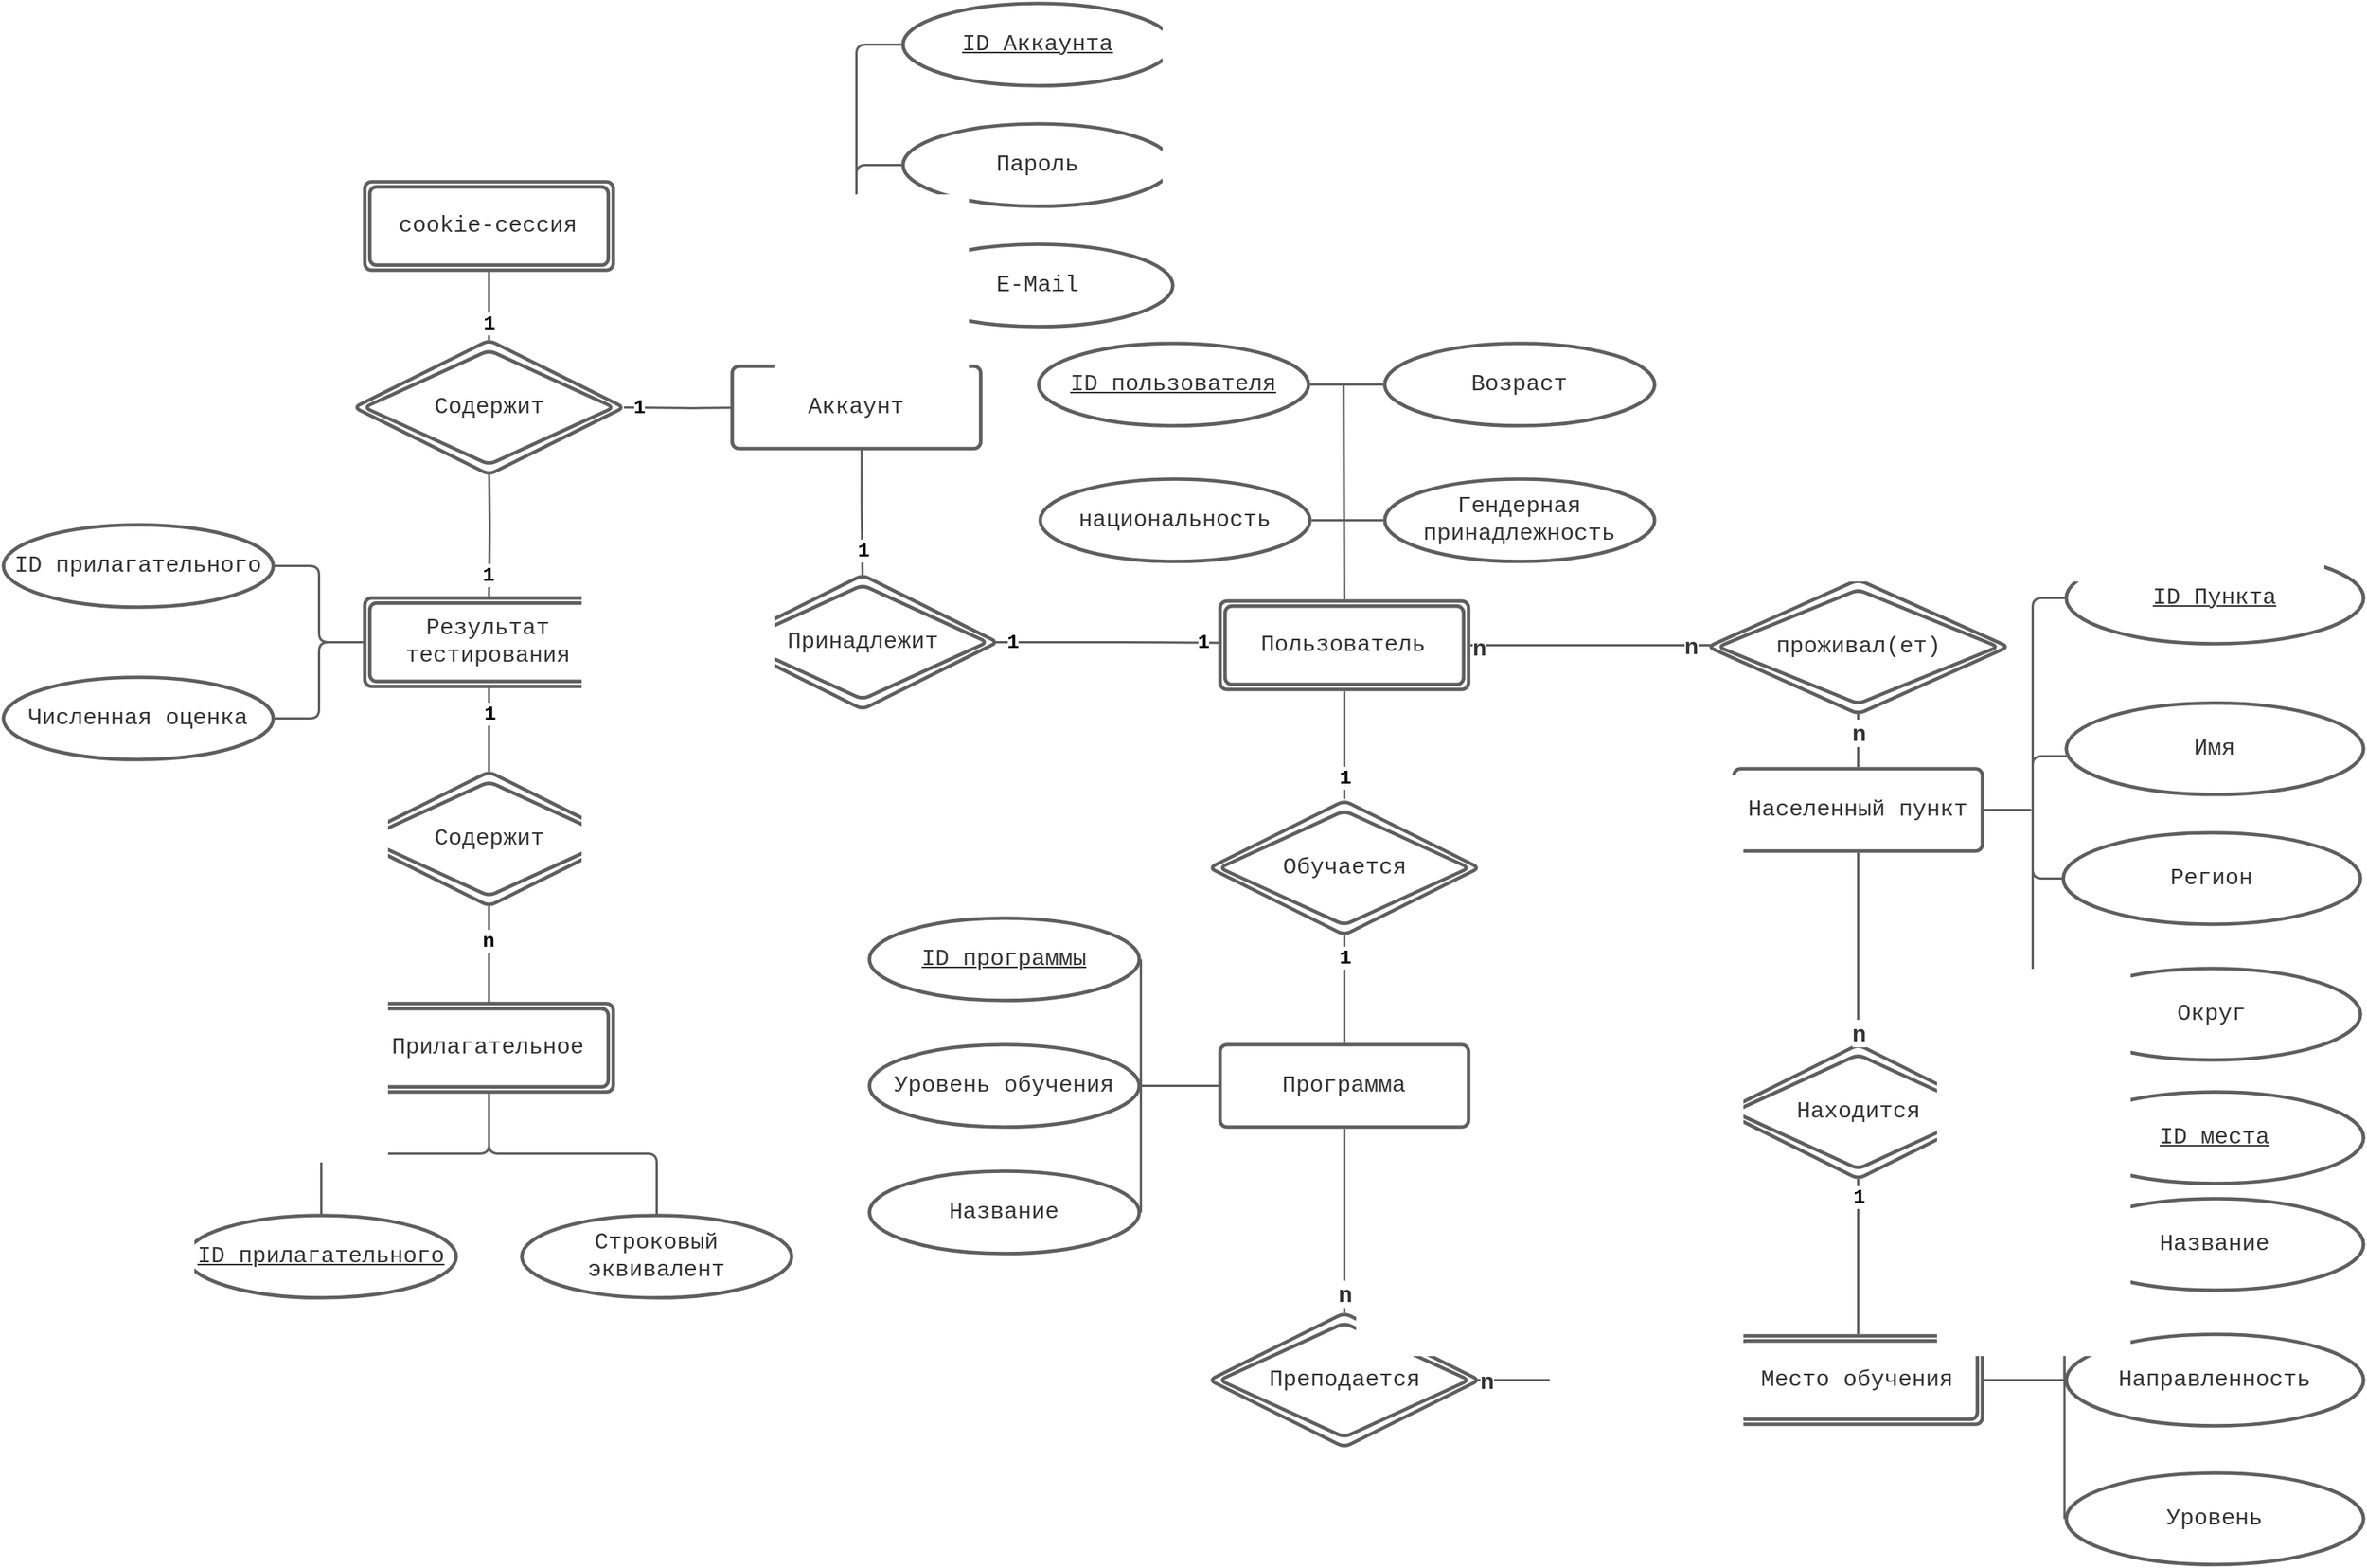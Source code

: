 <mxfile version="18.0.1" type="device"><diagram id="Ur4SWn4zWWTb_m0T8ZeT" name="Page-1"><mxGraphModel dx="2167" dy="724" grid="1" gridSize="10" guides="1" tooltips="1" connect="1" arrows="1" fold="1" page="1" pageScale="1" pageWidth="850" pageHeight="1100" math="0" shadow="0"><root><mxCell id="0"/><mxCell id="1" parent="0"/><UserObject label="Принадлежит" lucidchartObjectId="4RXYDlXgm80Y" id="fqaCmnlyAMWIzGpwo-b6-84"><mxCell style="html=1;overflow=block;blockSpacing=1;whiteSpace=wrap;shape=rhombus;double=1;fontSize=15;fontFamily=Liberation Mono;fontColor=#333333;spacing=3.8;strokeColor=#5e5e5e;strokeOpacity=100;rounded=1;absoluteArcSize=1;arcSize=9;strokeWidth=2.3;" parent="1" vertex="1"><mxGeometry x="135" y="413" width="177" height="88" as="geometry"/></mxCell></UserObject><UserObject label="Пользователь" lucidchartObjectId="5UXY4znzxcXV" id="fqaCmnlyAMWIzGpwo-b6-85"><mxCell style="html=1;overflow=block;blockSpacing=1;whiteSpace=wrap;shape=ext;double=1;fontSize=15;fontFamily=Liberation Mono;fontColor=#333333;spacing=3.8;strokeColor=#5e5e5e;strokeOpacity=100;rounded=1;absoluteArcSize=1;arcSize=9;strokeWidth=2.3;" parent="1" vertex="1"><mxGeometry x="458" y="430" width="163" height="58" as="geometry"/></mxCell></UserObject><mxCell id="fqaCmnlyAMWIzGpwo-b6-155" style="edgeStyle=orthogonalEdgeStyle;rounded=1;orthogonalLoop=1;jettySize=auto;html=1;exitX=0.5;exitY=0;exitDx=0;exitDy=0;entryX=0;entryY=0.5;entryDx=0;entryDy=0;fontFamily=Helvetica;endArrow=none;fontSize=13;strokeColor=#5E5E5E;strokeWidth=1.5;arcSize=12;startArrow=none;" parent="1" source="fqaCmnlyAMWIzGpwo-b6-87" target="fqaCmnlyAMWIzGpwo-b6-102" edge="1"><mxGeometry relative="1" as="geometry"/></mxCell><mxCell id="_gHDPR9__tfRoewithJJ-4" style="edgeStyle=orthogonalEdgeStyle;rounded=1;orthogonalLoop=1;jettySize=auto;html=1;exitX=0;exitY=0.5;exitDx=0;exitDy=0;entryX=1;entryY=0.5;entryDx=0;entryDy=0;endArrow=none;fontSize=13;strokeColor=#5E5E5E;strokeWidth=1.5;arcSize=12;startArrow=none;" parent="1" target="_gHDPR9__tfRoewithJJ-3" edge="1"><mxGeometry relative="1" as="geometry"><mxPoint x="157" y="303" as="sourcePoint"/></mxGeometry></mxCell><mxCell id="_gHDPR9__tfRoewithJJ-5" value="1" style="edgeLabel;html=1;align=center;verticalAlign=middle;resizable=0;points=[];fontSize=13;fontColor=default;fontStyle=1;fontFamily=Courier New;strokeColor=#5E5E5E;endArrow=none;rounded=1;strokeWidth=1.5;arcSize=12;startArrow=none;" parent="_gHDPR9__tfRoewithJJ-4" vertex="1" connectable="0"><mxGeometry x="0.258" y="1" relative="1" as="geometry"><mxPoint x="-24" y="-1" as="offset"/></mxGeometry></mxCell><UserObject label="Аккаунт" lucidchartObjectId="UVXY0upY4GvU" id="fqaCmnlyAMWIzGpwo-b6-87"><mxCell style="html=1;overflow=block;blockSpacing=1;whiteSpace=wrap;fontSize=15;fontFamily=Liberation Mono;fontColor=#333333;spacing=3.8;strokeColor=#5e5e5e;strokeOpacity=100;rounded=1;absoluteArcSize=1;arcSize=9;strokeWidth=2.3;" parent="1" vertex="1"><mxGeometry x="138" y="276" width="163" height="54" as="geometry"/></mxCell></UserObject><mxCell id="fqaCmnlyAMWIzGpwo-b6-161" style="edgeStyle=orthogonalEdgeStyle;rounded=1;orthogonalLoop=1;jettySize=auto;html=1;exitX=0.5;exitY=1;exitDx=0;exitDy=0;entryX=0.5;entryY=0;entryDx=0;entryDy=0;fontFamily=Helvetica;endArrow=none;fontSize=13;strokeColor=#5E5E5E;strokeWidth=1.5;arcSize=12;startArrow=none;" parent="1" source="fqaCmnlyAMWIzGpwo-b6-88" target="fqaCmnlyAMWIzGpwo-b6-160" edge="1"><mxGeometry relative="1" as="geometry"/></mxCell><mxCell id="fqaCmnlyAMWIzGpwo-b6-162" value="1" style="edgeLabel;html=1;align=center;verticalAlign=middle;resizable=0;points=[];fontFamily=Courier New;endArrow=none;fontSize=13;rounded=1;strokeColor=#5E5E5E;strokeWidth=1.5;arcSize=12;startArrow=none;fontStyle=1" parent="fqaCmnlyAMWIzGpwo-b6-161" vertex="1" connectable="0"><mxGeometry x="-0.215" y="1" relative="1" as="geometry"><mxPoint x="-1" y="-4" as="offset"/></mxGeometry></mxCell><UserObject label="Результат тестирования" lucidchartObjectId="XVXYHTF7F32O" id="fqaCmnlyAMWIzGpwo-b6-88"><mxCell style="html=1;overflow=block;blockSpacing=1;whiteSpace=wrap;shape=ext;double=1;fontSize=15;fontFamily=Liberation Mono;fontColor=#333333;spacing=3.8;strokeColor=#5e5e5e;strokeOpacity=100;rounded=1;absoluteArcSize=1;arcSize=9;strokeWidth=2.3;" parent="1" vertex="1"><mxGeometry x="-103" y="428.0" width="163" height="58" as="geometry"/></mxCell></UserObject><UserObject label="" lucidchartObjectId="cWXYt~cM9d~e" id="fqaCmnlyAMWIzGpwo-b6-91"><mxCell style="html=1;jettySize=18;whiteSpace=wrap;fontSize=13;strokeColor=#5E5E5E;strokeWidth=1.5;rounded=1;arcSize=12;edgeStyle=orthogonalEdgeStyle;startArrow=none;endArrow=none;exitX=0.5;exitY=1.001;exitPerimeter=0;entryX=0.5;entryY=-0.019;entryPerimeter=0;" parent="1" target="fqaCmnlyAMWIzGpwo-b6-88" edge="1"><mxGeometry width="100" height="100" relative="1" as="geometry"><Array as="points"/><mxPoint x="-21.5" y="335.998" as="sourcePoint"/></mxGeometry></mxCell></UserObject><mxCell id="_gHDPR9__tfRoewithJJ-9" value="1" style="edgeLabel;html=1;align=center;verticalAlign=middle;resizable=0;points=[];fontSize=13;fontColor=default;fontStyle=1;fontFamily=Courier New;strokeColor=#5E5E5E;endArrow=none;rounded=1;strokeWidth=1.5;arcSize=12;startArrow=none;" parent="fqaCmnlyAMWIzGpwo-b6-91" vertex="1" connectable="0"><mxGeometry x="0.252" y="-1" relative="1" as="geometry"><mxPoint y="20" as="offset"/></mxGeometry></mxCell><UserObject label="" lucidchartObjectId="gWXYksBy_Cce" id="fqaCmnlyAMWIzGpwo-b6-93"><mxCell style="html=1;jettySize=18;whiteSpace=wrap;fontSize=13;strokeColor=#5E5E5E;strokeWidth=1.5;rounded=1;arcSize=12;edgeStyle=orthogonalEdgeStyle;startArrow=none;endArrow=none;exitX=0.521;exitY=0.989;exitPerimeter=0;entryX=0.5;entryY=0;entryDx=0;entryDy=0;exitDx=0;exitDy=0;" parent="1" source="fqaCmnlyAMWIzGpwo-b6-87" target="fqaCmnlyAMWIzGpwo-b6-84" edge="1"><mxGeometry width="100" height="100" relative="1" as="geometry"><Array as="points"/></mxGeometry></mxCell></UserObject><mxCell id="fqaCmnlyAMWIzGpwo-b6-94" value="1" style="text;html=1;resizable=0;labelBackgroundColor=default;align=center;verticalAlign=middle;fontStyle=1;fontColor=default;fontSize=13;fontFamily=Courier New;strokeColor=#5E5E5E;endArrow=none;rounded=1;strokeWidth=1.5;arcSize=12;startArrow=none;" parent="fqaCmnlyAMWIzGpwo-b6-93" vertex="1"><mxGeometry x="0.864" relative="1" as="geometry"><mxPoint y="-11" as="offset"/></mxGeometry></mxCell><UserObject label="" lucidchartObjectId="jWXYu1gFrY~M" id="fqaCmnlyAMWIzGpwo-b6-95"><mxCell style="html=1;jettySize=18;whiteSpace=wrap;fontSize=13;strokeColor=#5E5E5E;strokeWidth=1.5;rounded=1;arcSize=12;edgeStyle=orthogonalEdgeStyle;startArrow=none;endArrow=none;exitX=0.991;exitY=0.5;exitPerimeter=0;entryX=-0.007;entryY=0.471;entryPerimeter=0;" parent="1" source="fqaCmnlyAMWIzGpwo-b6-84" target="fqaCmnlyAMWIzGpwo-b6-85" edge="1"><mxGeometry width="100" height="100" relative="1" as="geometry"><Array as="points"/></mxGeometry></mxCell></UserObject><mxCell id="fqaCmnlyAMWIzGpwo-b6-96" value="1" style="text;html=1;resizable=0;labelBackgroundColor=default;align=center;verticalAlign=middle;fontStyle=1;fontColor=default;fontSize=13;fontFamily=Courier New;strokeColor=#5E5E5E;endArrow=none;rounded=1;strokeWidth=1.5;arcSize=12;startArrow=none;" parent="fqaCmnlyAMWIzGpwo-b6-95" vertex="1"><mxGeometry x="-0.983" relative="1" as="geometry"><mxPoint x="10" as="offset"/></mxGeometry></mxCell><mxCell id="_gHDPR9__tfRoewithJJ-10" value="1" style="edgeLabel;html=1;align=center;verticalAlign=middle;resizable=0;points=[];fontSize=13;fontColor=default;fontStyle=1;fontFamily=Courier New;strokeColor=#5E5E5E;endArrow=none;rounded=1;strokeWidth=1.5;arcSize=12;startArrow=none;" parent="fqaCmnlyAMWIzGpwo-b6-95" vertex="1" connectable="0"><mxGeometry x="0.724" relative="1" as="geometry"><mxPoint x="10" y="-1" as="offset"/></mxGeometry></mxCell><UserObject label="проживал(ет)" lucidchartObjectId="9XXY5EJlpruH" id="fqaCmnlyAMWIzGpwo-b6-97"><mxCell style="html=1;overflow=block;blockSpacing=1;whiteSpace=wrap;shape=rhombus;double=1;fontSize=15;fontFamily=Liberation Mono;fontColor=#333333;spacing=3.8;strokeColor=#5e5e5e;strokeOpacity=100;rounded=1;absoluteArcSize=1;arcSize=9;strokeWidth=2.3;" parent="1" vertex="1"><mxGeometry x="778" y="416" width="197" height="88" as="geometry"/></mxCell></UserObject><mxCell id="_gHDPR9__tfRoewithJJ-12" style="edgeStyle=orthogonalEdgeStyle;rounded=1;orthogonalLoop=1;jettySize=auto;html=1;exitX=0;exitY=0.5;exitDx=0;exitDy=0;entryX=0;entryY=0.5;entryDx=0;entryDy=0;endArrow=none;fontSize=13;strokeColor=#5E5E5E;strokeWidth=1.5;arcSize=12;startArrow=none;" parent="1" source="fqaCmnlyAMWIzGpwo-b6-98" target="fqaCmnlyAMWIzGpwo-b6-107" edge="1"><mxGeometry relative="1" as="geometry"/></mxCell><UserObject label="ID Пункта" lucidchartObjectId="r1XYKO.r.E3d" id="fqaCmnlyAMWIzGpwo-b6-98"><mxCell style="html=1;overflow=block;blockSpacing=1;whiteSpace=wrap;ellipse;fontSize=15;fontFamily=Liberation Mono;fontColor=#333333;fontStyle=4;spacing=3.8;strokeColor=#5e5e5e;strokeOpacity=100;rounded=1;absoluteArcSize=1;arcSize=9;strokeWidth=2.3;" parent="1" vertex="1"><mxGeometry x="1013" y="398" width="195" height="60" as="geometry"/></mxCell></UserObject><UserObject label="Имя" lucidchartObjectId="21XY95Nh6obs" id="fqaCmnlyAMWIzGpwo-b6-99"><mxCell style="html=1;overflow=block;blockSpacing=1;whiteSpace=wrap;ellipse;fontSize=15;fontFamily=Liberation Mono;fontColor=#333333;spacing=3.8;strokeColor=#5e5e5e;strokeOpacity=100;rounded=1;absoluteArcSize=1;arcSize=9;strokeWidth=2.3;" parent="1" vertex="1"><mxGeometry x="1013" y="496.91" width="195" height="60" as="geometry"/></mxCell></UserObject><mxCell id="fqaCmnlyAMWIzGpwo-b6-158" style="edgeStyle=orthogonalEdgeStyle;rounded=1;orthogonalLoop=1;jettySize=auto;html=1;exitX=0;exitY=0.5;exitDx=0;exitDy=0;entryX=0.5;entryY=0;entryDx=0;entryDy=0;fontFamily=Helvetica;endArrow=none;fontSize=13;strokeColor=#5E5E5E;strokeWidth=1.5;arcSize=12;startArrow=none;" parent="1" source="fqaCmnlyAMWIzGpwo-b6-100" target="fqaCmnlyAMWIzGpwo-b6-87" edge="1"><mxGeometry relative="1" as="geometry"/></mxCell><UserObject label="ID Аккаунта" lucidchartObjectId="o4XYM1e_fBpw" id="fqaCmnlyAMWIzGpwo-b6-100"><mxCell style="html=1;overflow=block;blockSpacing=1;whiteSpace=wrap;ellipse;fontSize=15;fontFamily=Liberation Mono;fontColor=#333333;fontStyle=4;spacing=3.8;strokeColor=#5e5e5e;strokeOpacity=100;rounded=1;absoluteArcSize=1;arcSize=9;strokeWidth=2.3;" parent="1" vertex="1"><mxGeometry x="250" y="38" width="177" height="54" as="geometry"/></mxCell></UserObject><mxCell id="fqaCmnlyAMWIzGpwo-b6-157" style="edgeStyle=orthogonalEdgeStyle;rounded=1;orthogonalLoop=1;jettySize=auto;html=1;exitX=0;exitY=0.5;exitDx=0;exitDy=0;entryX=0.5;entryY=0;entryDx=0;entryDy=0;fontFamily=Helvetica;endArrow=none;fontSize=13;strokeColor=#5E5E5E;strokeWidth=1.5;arcSize=12;startArrow=none;" parent="1" source="fqaCmnlyAMWIzGpwo-b6-101" target="fqaCmnlyAMWIzGpwo-b6-87" edge="1"><mxGeometry relative="1" as="geometry"/></mxCell><UserObject label="Пароль" lucidchartObjectId="i5XYXQwXbeIt" id="fqaCmnlyAMWIzGpwo-b6-101"><mxCell style="html=1;overflow=block;blockSpacing=1;whiteSpace=wrap;ellipse;fontSize=15;fontFamily=Liberation Mono;fontColor=#333333;spacing=3.8;strokeColor=#5e5e5e;strokeOpacity=100;rounded=1;absoluteArcSize=1;arcSize=9;strokeWidth=2.3;" parent="1" vertex="1"><mxGeometry x="250" y="117" width="177" height="54" as="geometry"/></mxCell></UserObject><UserObject label="E-Mail" lucidchartObjectId="w5XYU47O_qOj" id="fqaCmnlyAMWIzGpwo-b6-102"><mxCell style="html=1;overflow=block;blockSpacing=1;whiteSpace=wrap;ellipse;fontSize=15;fontFamily=Liberation Mono;fontColor=#333333;spacing=3.8;strokeColor=#5e5e5e;strokeOpacity=100;rounded=1;absoluteArcSize=1;arcSize=9;strokeWidth=2.3;" parent="1" vertex="1"><mxGeometry x="250" y="196" width="177" height="54" as="geometry"/></mxCell></UserObject><UserObject label="Возраст" lucidchartObjectId="2.XYLdIzoCZi" id="fqaCmnlyAMWIzGpwo-b6-103"><mxCell style="html=1;overflow=block;blockSpacing=1;whiteSpace=wrap;ellipse;fontSize=15;fontFamily=Liberation Mono;fontColor=#333333;spacing=3.8;strokeColor=#5e5e5e;strokeOpacity=100;rounded=1;absoluteArcSize=1;arcSize=9;strokeWidth=2.3;" parent="1" vertex="1"><mxGeometry x="566" y="261" width="177" height="54" as="geometry"/></mxCell></UserObject><UserObject label="Гендерная принадлежность" lucidchartObjectId="6.XYKaL_L_Dv" id="fqaCmnlyAMWIzGpwo-b6-104"><mxCell style="html=1;overflow=block;blockSpacing=1;whiteSpace=wrap;ellipse;fontSize=15;fontFamily=Liberation Mono;fontColor=#333333;spacing=3.8;strokeColor=#5e5e5e;strokeOpacity=100;rounded=1;absoluteArcSize=1;arcSize=9;strokeWidth=2.3;" parent="1" vertex="1"><mxGeometry x="566" y="350" width="177" height="54" as="geometry"/></mxCell></UserObject><UserObject label="национальность" lucidchartObjectId="eoYYrW0A4K9n" id="fqaCmnlyAMWIzGpwo-b6-105"><mxCell style="html=1;overflow=block;blockSpacing=1;whiteSpace=wrap;ellipse;fontSize=15;fontFamily=Liberation Mono;fontColor=#333333;spacing=3.8;strokeColor=#5e5e5e;strokeOpacity=100;rounded=1;absoluteArcSize=1;arcSize=9;strokeWidth=2.3;" parent="1" vertex="1"><mxGeometry x="340" y="350" width="177" height="54" as="geometry"/></mxCell></UserObject><mxCell id="_gHDPR9__tfRoewithJJ-13" style="edgeStyle=orthogonalEdgeStyle;rounded=1;orthogonalLoop=1;jettySize=auto;html=1;exitX=0;exitY=0.5;exitDx=0;exitDy=0;entryX=0.003;entryY=0.58;entryDx=0;entryDy=0;entryPerimeter=0;endArrow=none;fontSize=13;strokeColor=#5E5E5E;strokeWidth=1.5;arcSize=12;startArrow=none;" parent="1" source="fqaCmnlyAMWIzGpwo-b6-106" target="fqaCmnlyAMWIzGpwo-b6-99" edge="1"><mxGeometry relative="1" as="geometry"/></mxCell><UserObject label="Регион" lucidchartObjectId="bqYYcE_YVpfp" id="fqaCmnlyAMWIzGpwo-b6-106"><mxCell style="html=1;overflow=block;blockSpacing=1;whiteSpace=wrap;ellipse;fontSize=15;fontFamily=Liberation Mono;fontColor=#333333;spacing=3.8;strokeColor=#5e5e5e;strokeOpacity=100;rounded=1;absoluteArcSize=1;arcSize=9;strokeWidth=2.3;" parent="1" vertex="1"><mxGeometry x="1011" y="582" width="195" height="60" as="geometry"/></mxCell></UserObject><UserObject label="Округ" lucidchartObjectId="oqYYDhaJqlZc" id="fqaCmnlyAMWIzGpwo-b6-107"><mxCell style="html=1;overflow=block;blockSpacing=1;whiteSpace=wrap;ellipse;fontSize=15;fontFamily=Liberation Mono;fontColor=#333333;spacing=3.8;strokeColor=#5e5e5e;strokeOpacity=100;rounded=1;absoluteArcSize=1;arcSize=9;strokeWidth=2.3;" parent="1" vertex="1"><mxGeometry x="1011" y="671" width="195" height="60" as="geometry"/></mxCell></UserObject><UserObject label="Обучается" lucidchartObjectId="NwYYGOdBREAa" id="fqaCmnlyAMWIzGpwo-b6-108"><mxCell style="html=1;overflow=block;blockSpacing=1;whiteSpace=wrap;shape=rhombus;double=1;fontSize=15;fontFamily=Liberation Mono;fontColor=#333333;spacing=3.8;strokeColor=#5e5e5e;strokeOpacity=100;rounded=1;absoluteArcSize=1;arcSize=9;strokeWidth=2.3;" parent="1" vertex="1"><mxGeometry x="451" y="561" width="177" height="88" as="geometry"/></mxCell></UserObject><UserObject label="" lucidchartObjectId="_wYYeiO80y15" id="fqaCmnlyAMWIzGpwo-b6-109"><mxCell style="html=1;jettySize=18;whiteSpace=wrap;fontSize=13;strokeColor=#5E5E5E;strokeWidth=1.5;rounded=1;arcSize=12;edgeStyle=orthogonalEdgeStyle;startArrow=none;endArrow=none;exitX=0.5;exitY=1.019;exitPerimeter=0;entryX=0.5;entryY=-0.001;entryPerimeter=0;" parent="1" source="fqaCmnlyAMWIzGpwo-b6-85" edge="1"><mxGeometry width="100" height="100" relative="1" as="geometry"><Array as="points"/><mxPoint x="539.5" y="559.912" as="targetPoint"/></mxGeometry></mxCell></UserObject><mxCell id="fqaCmnlyAMWIzGpwo-b6-110" value="1" style="text;html=1;resizable=0;labelBackgroundColor=default;align=center;verticalAlign=middle;fontStyle=1;fontColor=default;fontSize=13;fontFamily=Courier New;strokeColor=#5E5E5E;endArrow=none;rounded=1;strokeWidth=1.5;arcSize=12;startArrow=none;" parent="fqaCmnlyAMWIzGpwo-b6-109" vertex="1"><mxGeometry x="0.775" relative="1" as="geometry"><mxPoint y="-6" as="offset"/></mxGeometry></mxCell><UserObject label="" lucidchartObjectId="xxYYY6Fx0Xn2" id="fqaCmnlyAMWIzGpwo-b6-111"><mxCell style="html=1;jettySize=18;whiteSpace=wrap;fontSize=13;strokeColor=#5E5E5E;strokeWidth=1.5;rounded=1;arcSize=12;edgeStyle=orthogonalEdgeStyle;startArrow=none;endArrow=none;exitX=0.5;exitY=1.001;exitPerimeter=0;entryX=0.5;entryY=-0.02;entryPerimeter=0;" parent="1" source="fqaCmnlyAMWIzGpwo-b6-108" target="fqaCmnlyAMWIzGpwo-b6-116" edge="1"><mxGeometry width="100" height="100" relative="1" as="geometry"><Array as="points"/></mxGeometry></mxCell></UserObject><mxCell id="fqaCmnlyAMWIzGpwo-b6-112" value="1" style="text;html=1;resizable=0;labelBackgroundColor=default;align=center;verticalAlign=middle;fontStyle=1;fontColor=default;fontSize=13;fontFamily=Courier New;strokeColor=#5E5E5E;endArrow=none;rounded=1;strokeWidth=1.5;arcSize=12;startArrow=none;" parent="fqaCmnlyAMWIzGpwo-b6-111" vertex="1"><mxGeometry x="-0.691" relative="1" as="geometry"><mxPoint y="4" as="offset"/></mxGeometry></mxCell><UserObject label="Уровень обучения" lucidchartObjectId="WxYY5b2OynpI" id="fqaCmnlyAMWIzGpwo-b6-113"><mxCell style="html=1;overflow=block;blockSpacing=1;whiteSpace=wrap;ellipse;fontSize=15;fontFamily=Liberation Mono;fontColor=#333333;spacing=3.8;strokeColor=#5e5e5e;strokeOpacity=100;rounded=1;absoluteArcSize=1;arcSize=9;strokeWidth=2.3;" parent="1" vertex="1"><mxGeometry x="228" y="721" width="177" height="54" as="geometry"/></mxCell></UserObject><UserObject label="Название" lucidchartObjectId="8xYYVf3ubd2K" id="fqaCmnlyAMWIzGpwo-b6-114"><mxCell style="html=1;overflow=block;blockSpacing=1;whiteSpace=wrap;ellipse;fontSize=15;fontFamily=Liberation Mono;fontColor=#333333;spacing=3.8;strokeColor=#5e5e5e;strokeOpacity=100;rounded=1;absoluteArcSize=1;arcSize=9;strokeWidth=2.3;" parent="1" vertex="1"><mxGeometry x="228" y="804" width="177" height="54" as="geometry"/></mxCell></UserObject><UserObject label="ID пользователя" lucidchartObjectId="QyYYHhnkeHuH" id="fqaCmnlyAMWIzGpwo-b6-115"><mxCell style="html=1;overflow=block;blockSpacing=1;whiteSpace=wrap;ellipse;fontSize=15;fontFamily=Liberation Mono;fontColor=#333333;fontStyle=4;spacing=3.8;strokeColor=#5e5e5e;strokeOpacity=100;rounded=1;absoluteArcSize=1;arcSize=9;strokeWidth=2.3;" parent="1" vertex="1"><mxGeometry x="339" y="261" width="177" height="54" as="geometry"/></mxCell></UserObject><UserObject label="Программа" lucidchartObjectId="qBYY8dEyGWfu" id="fqaCmnlyAMWIzGpwo-b6-116"><mxCell style="html=1;overflow=block;blockSpacing=1;whiteSpace=wrap;fontSize=15;fontFamily=Liberation Mono;fontColor=#333333;spacing=3.8;strokeColor=#5e5e5e;strokeOpacity=100;rounded=1;absoluteArcSize=1;arcSize=9;strokeWidth=2.3;" parent="1" vertex="1"><mxGeometry x="458" y="721" width="163" height="54" as="geometry"/></mxCell></UserObject><UserObject label="Населенный пункт" lucidchartObjectId="xBYYDURg91rW" id="fqaCmnlyAMWIzGpwo-b6-117"><mxCell style="html=1;overflow=block;blockSpacing=1;whiteSpace=wrap;fontSize=15;fontFamily=Liberation Mono;fontColor=#333333;spacing=3.8;strokeColor=#5e5e5e;strokeOpacity=100;rounded=1;absoluteArcSize=1;arcSize=9;strokeWidth=2.3;" parent="1" vertex="1"><mxGeometry x="795" y="540" width="163" height="54" as="geometry"/></mxCell></UserObject><UserObject label="Преподается" lucidchartObjectId="7BYYkcanrLR9" id="fqaCmnlyAMWIzGpwo-b6-118"><mxCell style="html=1;overflow=block;blockSpacing=1;whiteSpace=wrap;shape=rhombus;double=1;fontSize=15;fontFamily=Liberation Mono;fontColor=#333333;spacing=3.8;strokeColor=#5e5e5e;strokeOpacity=100;rounded=1;absoluteArcSize=1;arcSize=9;strokeWidth=2.3;" parent="1" vertex="1"><mxGeometry x="451" y="897" width="177" height="88" as="geometry"/></mxCell></UserObject><mxCell id="_gHDPR9__tfRoewithJJ-14" style="edgeStyle=orthogonalEdgeStyle;rounded=1;orthogonalLoop=1;jettySize=auto;html=1;exitX=1;exitY=0.5;exitDx=0;exitDy=0;endArrow=none;fontSize=13;strokeColor=#5E5E5E;strokeWidth=1.5;arcSize=12;startArrow=none;" parent="1" source="fqaCmnlyAMWIzGpwo-b6-119" target="fqaCmnlyAMWIzGpwo-b6-125" edge="1"><mxGeometry relative="1" as="geometry"/></mxCell><UserObject label="Место обучения" lucidchartObjectId="gCYYBP01uKMf" id="fqaCmnlyAMWIzGpwo-b6-119"><mxCell style="html=1;overflow=block;blockSpacing=1;whiteSpace=wrap;shape=ext;double=1;fontSize=15;fontFamily=Liberation Mono;fontColor=#333333;spacing=3.8;strokeColor=#5e5e5e;strokeOpacity=100;rounded=1;absoluteArcSize=1;arcSize=9;strokeWidth=2.3;" parent="1" vertex="1"><mxGeometry x="795" y="912" width="163" height="58" as="geometry"/></mxCell></UserObject><UserObject label="Название" lucidchartObjectId="OCYY3sc.fc5t" id="fqaCmnlyAMWIzGpwo-b6-120"><mxCell style="html=1;overflow=block;blockSpacing=1;whiteSpace=wrap;ellipse;fontSize=15;fontFamily=Liberation Mono;fontColor=#333333;spacing=3.8;strokeColor=#5e5e5e;strokeOpacity=100;rounded=1;absoluteArcSize=1;arcSize=9;strokeWidth=2.3;" parent="1" vertex="1"><mxGeometry x="1013" y="822" width="195" height="60" as="geometry"/></mxCell></UserObject><UserObject label="" lucidchartObjectId="BGYYwF6sFz0W" id="fqaCmnlyAMWIzGpwo-b6-121"><mxCell style="html=1;jettySize=18;whiteSpace=wrap;fontSize=13;strokeColor=#5E5E5E;strokeWidth=1.5;rounded=1;arcSize=12;edgeStyle=orthogonalEdgeStyle;startArrow=none;endArrow=none;exitX=1.007;exitY=0.5;exitPerimeter=0;entryX=0.009;entryY=0.5;entryPerimeter=0;" parent="1" source="fqaCmnlyAMWIzGpwo-b6-85" edge="1"><mxGeometry width="100" height="100" relative="1" as="geometry"><Array as="points"/><mxPoint x="779.773" y="459" as="targetPoint"/></mxGeometry></mxCell></UserObject><mxCell id="fqaCmnlyAMWIzGpwo-b6-122" value="n" style="text;html=1;resizable=0;labelBackgroundColor=default;align=center;verticalAlign=middle;fontStyle=1;fontColor=#333333;fontSize=15;" parent="fqaCmnlyAMWIzGpwo-b6-121" vertex="1"><mxGeometry x="0.988" relative="1" as="geometry"><mxPoint x="-12" as="offset"/></mxGeometry></mxCell><UserObject label="" lucidchartObjectId="RGYY~DXD5N2S" id="fqaCmnlyAMWIzGpwo-b6-123"><mxCell style="html=1;jettySize=18;whiteSpace=wrap;fontSize=13;strokeColor=#5E5E5E;strokeWidth=1.5;rounded=1;arcSize=12;edgeStyle=orthogonalEdgeStyle;startArrow=none;endArrow=none;exitX=0.5;exitY=1.002;exitPerimeter=0;entryX=0.5;entryY=-0.02;entryPerimeter=0;" parent="1" source="fqaCmnlyAMWIzGpwo-b6-97" target="fqaCmnlyAMWIzGpwo-b6-117" edge="1"><mxGeometry width="100" height="100" relative="1" as="geometry"><Array as="points"/></mxGeometry></mxCell></UserObject><mxCell id="fqaCmnlyAMWIzGpwo-b6-124" value="n" style="text;html=1;resizable=0;labelBackgroundColor=default;align=center;verticalAlign=middle;fontStyle=1;fontColor=#333333;fontSize=15;" parent="fqaCmnlyAMWIzGpwo-b6-123" vertex="1"><mxGeometry x="-0.618" relative="1" as="geometry"><mxPoint y="5" as="offset"/></mxGeometry></mxCell><UserObject label="Направленность" lucidchartObjectId="eIYYMZBzJhpQ" id="fqaCmnlyAMWIzGpwo-b6-125"><mxCell style="html=1;overflow=block;blockSpacing=1;whiteSpace=wrap;ellipse;fontSize=15;fontFamily=Liberation Mono;fontColor=#333333;spacing=3.8;strokeColor=#5e5e5e;strokeOpacity=100;rounded=1;absoluteArcSize=1;arcSize=9;strokeWidth=2.3;" parent="1" vertex="1"><mxGeometry x="1013" y="911" width="195" height="60" as="geometry"/></mxCell></UserObject><UserObject label="Находится" lucidchartObjectId="XIYY9hQEO6J5" id="fqaCmnlyAMWIzGpwo-b6-126"><mxCell style="html=1;overflow=block;blockSpacing=1;whiteSpace=wrap;shape=rhombus;double=1;fontSize=15;fontFamily=Liberation Mono;fontColor=#333333;spacing=3.8;strokeColor=#5e5e5e;strokeOpacity=100;rounded=1;absoluteArcSize=1;arcSize=9;strokeWidth=2.3;" parent="1" vertex="1"><mxGeometry x="788" y="721" width="177" height="88" as="geometry"/></mxCell></UserObject><UserObject label="" lucidchartObjectId="8IYYBZQlCO-O" id="fqaCmnlyAMWIzGpwo-b6-127"><mxCell style="html=1;jettySize=18;whiteSpace=wrap;fontSize=13;strokeColor=#5E5E5E;strokeWidth=1.5;rounded=1;arcSize=12;edgeStyle=orthogonalEdgeStyle;startArrow=none;endArrow=none;exitX=0.5;exitY=-0.019;exitPerimeter=0;entryX=0.5;entryY=1.001;entryPerimeter=0;" parent="1" source="fqaCmnlyAMWIzGpwo-b6-119" target="fqaCmnlyAMWIzGpwo-b6-126" edge="1"><mxGeometry width="100" height="100" relative="1" as="geometry"><Array as="points"/></mxGeometry></mxCell></UserObject><mxCell id="fqaCmnlyAMWIzGpwo-b6-128" value="1" style="text;html=1;resizable=0;labelBackgroundColor=default;align=center;verticalAlign=middle;fontStyle=1;fontColor=default;fontSize=13;fontFamily=Courier New;strokeColor=#5E5E5E;endArrow=none;rounded=1;strokeWidth=1.5;arcSize=12;startArrow=none;" parent="fqaCmnlyAMWIzGpwo-b6-127" vertex="1"><mxGeometry x="0.764" relative="1" as="geometry"><mxPoint as="offset"/></mxGeometry></mxCell><UserObject label="" lucidchartObjectId="_IYYvDJ1i12C" id="fqaCmnlyAMWIzGpwo-b6-129"><mxCell style="html=1;jettySize=18;whiteSpace=wrap;fontSize=13;strokeColor=#5E5E5E;strokeWidth=1.5;rounded=1;arcSize=12;edgeStyle=orthogonalEdgeStyle;startArrow=none;endArrow=none;exitX=0.5;exitY=-0.001;exitPerimeter=0;entryX=0.5;entryY=1.02;entryPerimeter=0;" parent="1" source="fqaCmnlyAMWIzGpwo-b6-126" target="fqaCmnlyAMWIzGpwo-b6-117" edge="1"><mxGeometry width="100" height="100" relative="1" as="geometry"><Array as="points"/></mxGeometry></mxCell></UserObject><mxCell id="fqaCmnlyAMWIzGpwo-b6-130" value="n" style="text;html=1;resizable=0;labelBackgroundColor=default;align=center;verticalAlign=middle;fontStyle=1;fontColor=#333333;fontSize=15;" parent="fqaCmnlyAMWIzGpwo-b6-129" vertex="1"><mxGeometry x="-0.862" relative="1" as="geometry"><mxPoint as="offset"/></mxGeometry></mxCell><UserObject label="Уровень" lucidchartObjectId="9JYYOeeFUDH7" id="fqaCmnlyAMWIzGpwo-b6-131"><mxCell style="html=1;overflow=block;blockSpacing=1;whiteSpace=wrap;ellipse;fontSize=15;fontFamily=Liberation Mono;fontColor=#333333;spacing=3.8;strokeColor=#5e5e5e;strokeOpacity=100;rounded=1;absoluteArcSize=1;arcSize=9;strokeWidth=2.3;" parent="1" vertex="1"><mxGeometry x="1013" y="1002" width="195" height="60" as="geometry"/></mxCell></UserObject><UserObject label="" lucidchartObjectId="NKYYEw~boa--" id="fqaCmnlyAMWIzGpwo-b6-132"><mxCell style="html=1;jettySize=18;whiteSpace=wrap;fontSize=13;strokeColor=#5E5E5E;strokeWidth=1.5;rounded=1;arcSize=12;edgeStyle=orthogonalEdgeStyle;startArrow=none;endArrow=none;exitX=-0.006;exitY=0.5;exitPerimeter=0;entryX=-0.006;entryY=0.5;entryPerimeter=0;" parent="1" source="fqaCmnlyAMWIzGpwo-b6-120" target="fqaCmnlyAMWIzGpwo-b6-131" edge="1"><mxGeometry width="100" height="100" relative="1" as="geometry"><Array as="points"/></mxGeometry></mxCell></UserObject><UserObject label="" lucidchartObjectId="2KYYadI1rx14" id="fqaCmnlyAMWIzGpwo-b6-134"><mxCell style="html=1;jettySize=18;whiteSpace=wrap;fontSize=13;strokeColor=#5E5E5E;strokeWidth=1.5;rounded=1;arcSize=12;edgeStyle=orthogonalEdgeStyle;startArrow=none;endArrow=none;exitX=0.5;exitY=1.02;exitPerimeter=0;entryX=0.5;entryY=-0.001;entryPerimeter=0;" parent="1" source="fqaCmnlyAMWIzGpwo-b6-116" target="fqaCmnlyAMWIzGpwo-b6-118" edge="1"><mxGeometry width="100" height="100" relative="1" as="geometry"><Array as="points"/></mxGeometry></mxCell></UserObject><mxCell id="fqaCmnlyAMWIzGpwo-b6-135" value="n" style="text;html=1;resizable=0;labelBackgroundColor=default;align=center;verticalAlign=middle;fontStyle=1;fontColor=#333333;fontSize=15;" parent="fqaCmnlyAMWIzGpwo-b6-134" vertex="1"><mxGeometry x="0.784" relative="1" as="geometry"><mxPoint as="offset"/></mxGeometry></mxCell><UserObject label="" lucidchartObjectId="5KYYQdpFAl8R" id="fqaCmnlyAMWIzGpwo-b6-136"><mxCell style="html=1;jettySize=18;whiteSpace=wrap;fontSize=13;strokeColor=#5E5E5E;strokeWidth=1.5;rounded=1;arcSize=12;edgeStyle=orthogonalEdgeStyle;startArrow=none;endArrow=none;exitX=0.991;exitY=0.5;exitPerimeter=0;entryX=-0.007;entryY=0.5;entryPerimeter=0;" parent="1" source="fqaCmnlyAMWIzGpwo-b6-118" target="fqaCmnlyAMWIzGpwo-b6-119" edge="1"><mxGeometry width="100" height="100" relative="1" as="geometry"><Array as="points"/></mxGeometry></mxCell></UserObject><mxCell id="fqaCmnlyAMWIzGpwo-b6-137" value="n" style="text;html=1;resizable=0;labelBackgroundColor=default;align=center;verticalAlign=middle;fontStyle=1;fontColor=#333333;fontSize=15;" parent="fqaCmnlyAMWIzGpwo-b6-136" vertex="1"><mxGeometry x="-0.923" relative="1" as="geometry"><mxPoint as="offset"/></mxGeometry></mxCell><UserObject label="" lucidchartObjectId="eNYYAKEzh~me" id="fqaCmnlyAMWIzGpwo-b6-139"><mxCell style="html=1;jettySize=18;whiteSpace=wrap;fontSize=13;strokeColor=#5E5E5E;strokeWidth=1.5;rounded=1;arcSize=12;edgeStyle=orthogonalEdgeStyle;startArrow=none;endArrow=none;exitX=1.006;exitY=0.5;exitPerimeter=0;entryX=-0.006;entryY=0.5;entryPerimeter=0;" parent="1" source="fqaCmnlyAMWIzGpwo-b6-115" target="fqaCmnlyAMWIzGpwo-b6-103" edge="1"><mxGeometry width="100" height="100" relative="1" as="geometry"><Array as="points"/></mxGeometry></mxCell></UserObject><UserObject label="" lucidchartObjectId="mNYYqskv_pUM" id="fqaCmnlyAMWIzGpwo-b6-140"><mxCell style="html=1;jettySize=18;whiteSpace=wrap;fontSize=13;strokeColor=#5E5E5E;strokeWidth=1.5;rounded=1;arcSize=12;edgeStyle=orthogonalEdgeStyle;startArrow=none;endArrow=none;exitX=1.006;exitY=0.5;exitPerimeter=0;entryX=-0.006;entryY=0.5;entryPerimeter=0;" parent="1" source="fqaCmnlyAMWIzGpwo-b6-105" target="fqaCmnlyAMWIzGpwo-b6-104" edge="1"><mxGeometry width="100" height="100" relative="1" as="geometry"><Array as="points"/></mxGeometry></mxCell></UserObject><UserObject label="" lucidchartObjectId="pNYYRsr4a3_P" id="fqaCmnlyAMWIzGpwo-b6-141"><mxCell style="html=1;jettySize=18;whiteSpace=wrap;fontSize=13;strokeColor=#5E5E5E;strokeWidth=1.5;rounded=1;arcSize=12;edgeStyle=orthogonalEdgeStyle;startArrow=none;endArrow=none;exitX=0.5;exitY=-0.019;exitPerimeter=0;" parent="1" source="fqaCmnlyAMWIzGpwo-b6-85" edge="1"><mxGeometry width="100" height="100" relative="1" as="geometry"><Array as="points"/><mxPoint x="539" y="288" as="targetPoint"/></mxGeometry></mxCell></UserObject><UserObject label="" lucidchartObjectId="COYYfUMl3Xqe" id="fqaCmnlyAMWIzGpwo-b6-144"><mxCell style="html=1;jettySize=18;whiteSpace=wrap;fontSize=13;strokeColor=#5E5E5E;strokeWidth=1.5;rounded=1;arcSize=12;edgeStyle=orthogonalEdgeStyle;startArrow=none;endArrow=none;exitX=1.007;exitY=0.5;exitPerimeter=0;" parent="1" source="fqaCmnlyAMWIzGpwo-b6-117" edge="1"><mxGeometry width="100" height="100" relative="1" as="geometry"><Array as="points"/><mxPoint x="990" y="567" as="targetPoint"/></mxGeometry></mxCell></UserObject><UserObject label="ID программы" lucidchartObjectId="ISYYQ7hZPM3r" id="fqaCmnlyAMWIzGpwo-b6-145"><mxCell style="html=1;overflow=block;blockSpacing=1;whiteSpace=wrap;ellipse;fontSize=15;fontFamily=Liberation Mono;fontColor=#333333;fontStyle=4;spacing=3.8;strokeColor=#5e5e5e;strokeOpacity=100;rounded=1;absoluteArcSize=1;arcSize=9;strokeWidth=2.3;" parent="1" vertex="1"><mxGeometry x="228" y="638" width="177" height="54" as="geometry"/></mxCell></UserObject><UserObject label="ID места" lucidchartObjectId="GTYYKzeWZ8wC" id="fqaCmnlyAMWIzGpwo-b6-146"><mxCell style="html=1;overflow=block;blockSpacing=1;whiteSpace=wrap;ellipse;fontSize=15;fontFamily=Liberation Mono;fontColor=#333333;fontStyle=4;spacing=3.8;strokeColor=#5e5e5e;strokeOpacity=100;rounded=1;absoluteArcSize=1;arcSize=9;strokeWidth=2.3;" parent="1" vertex="1"><mxGeometry x="1013" y="752" width="195" height="60" as="geometry"/></mxCell></UserObject><UserObject label="" lucidchartObjectId="aUYYTvT6FcMn" id="fqaCmnlyAMWIzGpwo-b6-147"><mxCell style="html=1;jettySize=18;whiteSpace=wrap;fontSize=13;strokeColor=#5E5E5E;strokeWidth=1.5;rounded=1;arcSize=12;edgeStyle=orthogonalEdgeStyle;startArrow=none;endArrow=none;exitX=-0.006;exitY=0.5;exitPerimeter=0;entryX=-0.006;entryY=0.5;entryPerimeter=0;" parent="1" source="fqaCmnlyAMWIzGpwo-b6-146" target="fqaCmnlyAMWIzGpwo-b6-125" edge="1"><mxGeometry width="100" height="100" relative="1" as="geometry"><Array as="points"/></mxGeometry></mxCell></UserObject><UserObject label="" lucidchartObjectId="uZYYbrOJrNwJ" id="fqaCmnlyAMWIzGpwo-b6-151"><mxCell style="html=1;jettySize=18;whiteSpace=wrap;fontSize=13;strokeColor=#5E5E5E;strokeWidth=1.5;rounded=1;arcSize=12;edgeStyle=orthogonalEdgeStyle;startArrow=none;endArrow=none;exitX=1.006;exitY=0.5;exitPerimeter=0;entryX=1.006;entryY=0.5;entryPerimeter=0;" parent="1" source="fqaCmnlyAMWIzGpwo-b6-145" target="fqaCmnlyAMWIzGpwo-b6-114" edge="1"><mxGeometry width="100" height="100" relative="1" as="geometry"><Array as="points"/></mxGeometry></mxCell></UserObject><UserObject label="" lucidchartObjectId="zZYYeNw_rdad" id="fqaCmnlyAMWIzGpwo-b6-152"><mxCell style="html=1;jettySize=18;whiteSpace=wrap;fontSize=13;strokeColor=#5E5E5E;strokeWidth=1.5;rounded=1;arcSize=12;edgeStyle=orthogonalEdgeStyle;startArrow=none;endArrow=none;exitX=1.006;exitY=0.5;exitPerimeter=0;entryX=-0.007;entryY=0.5;entryPerimeter=0;" parent="1" source="fqaCmnlyAMWIzGpwo-b6-113" target="fqaCmnlyAMWIzGpwo-b6-116" edge="1"><mxGeometry width="100" height="100" relative="1" as="geometry"><Array as="points"/></mxGeometry></mxCell></UserObject><mxCell id="fqaCmnlyAMWIzGpwo-b6-164" style="edgeStyle=orthogonalEdgeStyle;rounded=1;orthogonalLoop=1;jettySize=auto;html=1;exitX=0.5;exitY=1;exitDx=0;exitDy=0;entryX=0.5;entryY=0;entryDx=0;entryDy=0;fontFamily=Helvetica;endArrow=none;fontSize=13;strokeColor=#5E5E5E;strokeWidth=1.5;arcSize=12;startArrow=none;" parent="1" source="fqaCmnlyAMWIzGpwo-b6-160" target="fqaCmnlyAMWIzGpwo-b6-163" edge="1"><mxGeometry relative="1" as="geometry"/></mxCell><mxCell id="fqaCmnlyAMWIzGpwo-b6-165" value="n" style="edgeLabel;html=1;align=center;verticalAlign=middle;resizable=0;points=[];fontFamily=Courier New;endArrow=none;fontSize=13;rounded=1;strokeColor=#5E5E5E;strokeWidth=1.5;arcSize=12;startArrow=none;fontStyle=1" parent="fqaCmnlyAMWIzGpwo-b6-164" vertex="1" connectable="0"><mxGeometry x="-0.304" y="-1" relative="1" as="geometry"><mxPoint as="offset"/></mxGeometry></mxCell><UserObject label="Содержит" lucidchartObjectId="LVXYXgap6q.m" id="fqaCmnlyAMWIzGpwo-b6-160"><mxCell style="html=1;overflow=block;blockSpacing=1;whiteSpace=wrap;shape=rhombus;double=1;fontSize=15;fontFamily=Liberation Mono;fontColor=#333333;spacing=3.8;strokeColor=#5e5e5e;strokeOpacity=100;rounded=1;absoluteArcSize=1;arcSize=9;strokeWidth=2.3;" parent="1" vertex="1"><mxGeometry x="-110" y="542" width="177" height="88" as="geometry"/></mxCell></UserObject><mxCell id="XMovI155Zt0kHxm164Xk-6" style="edgeStyle=orthogonalEdgeStyle;rounded=1;orthogonalLoop=1;jettySize=auto;html=1;exitX=0.5;exitY=1;exitDx=0;exitDy=0;endArrow=none;fontSize=13;strokeColor=#5E5E5E;strokeWidth=1.5;arcSize=12;startArrow=none;" edge="1" parent="1" source="fqaCmnlyAMWIzGpwo-b6-163" target="XMovI155Zt0kHxm164Xk-3"><mxGeometry relative="1" as="geometry"/></mxCell><UserObject label="Прилагательное" lucidchartObjectId="5UXY4znzxcXV" id="fqaCmnlyAMWIzGpwo-b6-163"><mxCell style="html=1;overflow=block;blockSpacing=1;whiteSpace=wrap;shape=ext;double=1;fontSize=15;fontFamily=Liberation Mono;fontColor=#333333;spacing=3.8;strokeColor=#5e5e5e;strokeOpacity=100;rounded=1;absoluteArcSize=1;arcSize=9;strokeWidth=2.3;" parent="1" vertex="1"><mxGeometry x="-103" y="694" width="163" height="58" as="geometry"/></mxCell></UserObject><mxCell id="_gHDPR9__tfRoewithJJ-8" style="edgeStyle=orthogonalEdgeStyle;rounded=1;orthogonalLoop=1;jettySize=auto;html=1;exitX=0.5;exitY=0;exitDx=0;exitDy=0;entryX=0.5;entryY=1;entryDx=0;entryDy=0;endArrow=none;fontSize=13;strokeColor=#5E5E5E;strokeWidth=1.5;arcSize=12;startArrow=none;" parent="1" source="_gHDPR9__tfRoewithJJ-3" target="_gHDPR9__tfRoewithJJ-6" edge="1"><mxGeometry relative="1" as="geometry"/></mxCell><UserObject label="Содержит" lucidchartObjectId="LVXYXgap6q.m" id="_gHDPR9__tfRoewithJJ-3"><mxCell style="html=1;overflow=block;blockSpacing=1;whiteSpace=wrap;shape=rhombus;double=1;fontSize=15;fontFamily=Liberation Mono;fontColor=#333333;spacing=3.8;strokeColor=#5e5e5e;strokeOpacity=100;rounded=1;absoluteArcSize=1;arcSize=9;strokeWidth=2.3;" parent="1" vertex="1"><mxGeometry x="-110" y="259" width="177" height="88" as="geometry"/></mxCell></UserObject><UserObject label="cookie-сессия" lucidchartObjectId="XVXYHTF7F32O" id="_gHDPR9__tfRoewithJJ-6"><mxCell style="html=1;overflow=block;blockSpacing=1;whiteSpace=wrap;shape=ext;double=1;fontSize=15;fontFamily=Liberation Mono;fontColor=#333333;spacing=3.8;strokeColor=#5e5e5e;strokeOpacity=100;rounded=1;absoluteArcSize=1;arcSize=9;strokeWidth=2.3;" parent="1" vertex="1"><mxGeometry x="-103" y="155" width="163" height="58" as="geometry"/></mxCell></UserObject><mxCell id="_gHDPR9__tfRoewithJJ-11" value="n" style="text;html=1;resizable=0;labelBackgroundColor=default;align=center;verticalAlign=middle;fontStyle=1;fontColor=#333333;fontSize=15;" parent="1" vertex="1"><mxGeometry x="627.998" y="460" as="geometry"/></mxCell><UserObject label="ID прилагательного" lucidchartObjectId="ISYYQ7hZPM3r" id="XMovI155Zt0kHxm164Xk-3"><mxCell style="html=1;overflow=block;blockSpacing=1;whiteSpace=wrap;ellipse;fontSize=15;fontFamily=Liberation Mono;fontColor=#333333;fontStyle=4;spacing=3.8;strokeColor=#5e5e5e;strokeOpacity=100;rounded=1;absoluteArcSize=1;arcSize=9;strokeWidth=2.3;" vertex="1" parent="1"><mxGeometry x="-220" y="833" width="177" height="54" as="geometry"/></mxCell></UserObject><mxCell id="XMovI155Zt0kHxm164Xk-7" style="edgeStyle=orthogonalEdgeStyle;rounded=1;orthogonalLoop=1;jettySize=auto;html=1;exitX=0.5;exitY=0;exitDx=0;exitDy=0;entryX=0.5;entryY=1;entryDx=0;entryDy=0;endArrow=none;fontSize=13;strokeColor=#5E5E5E;strokeWidth=1.5;arcSize=12;startArrow=none;" edge="1" parent="1" source="XMovI155Zt0kHxm164Xk-5" target="fqaCmnlyAMWIzGpwo-b6-163"><mxGeometry relative="1" as="geometry"/></mxCell><UserObject label="Строковый эквивалент" lucidchartObjectId="8xYYVf3ubd2K" id="XMovI155Zt0kHxm164Xk-5"><mxCell style="html=1;overflow=block;blockSpacing=1;whiteSpace=wrap;ellipse;fontSize=15;fontFamily=Liberation Mono;fontColor=#333333;spacing=3.8;strokeColor=#5e5e5e;strokeOpacity=100;rounded=1;absoluteArcSize=1;arcSize=9;strokeWidth=2.3;" vertex="1" parent="1"><mxGeometry y="833" width="177" height="54" as="geometry"/></mxCell></UserObject><mxCell id="XMovI155Zt0kHxm164Xk-8" value="1" style="text;html=1;strokeColor=#FFFFFF;fillColor=none;align=center;verticalAlign=middle;whiteSpace=wrap;rounded=1;fontSize=13;fontFamily=Courier New;labelBackgroundColor=default;endArrow=none;strokeWidth=1.5;arcSize=12;startArrow=none;fontStyle=1;" vertex="1" parent="1"><mxGeometry x="-26.5" y="246" width="10" height="4" as="geometry"/></mxCell><mxCell id="XMovI155Zt0kHxm164Xk-12" style="edgeStyle=orthogonalEdgeStyle;rounded=1;orthogonalLoop=1;jettySize=auto;html=1;exitX=1;exitY=0.5;exitDx=0;exitDy=0;entryX=0;entryY=0.5;entryDx=0;entryDy=0;fontFamily=Helvetica;fontSize=13;fontColor=default;endArrow=none;strokeColor=#5E5E5E;strokeWidth=1.5;arcSize=12;startArrow=none;" edge="1" parent="1" source="XMovI155Zt0kHxm164Xk-10" target="fqaCmnlyAMWIzGpwo-b6-88"><mxGeometry relative="1" as="geometry"/></mxCell><mxCell id="XMovI155Zt0kHxm164Xk-10" value="ID прилагательного" style="ellipse;whiteSpace=wrap;html=1;align=center;labelBackgroundColor=default;fontFamily=Liberation Mono;fontSize=15;fontColor=#333333;fillColor=default;gradientColor=none;strokeColor=#5e5e5e;fontStyle=0;spacing=3.8;rounded=1;arcSize=9;strokeWidth=2.3;" vertex="1" parent="1"><mxGeometry x="-340" y="380" width="177" height="54" as="geometry"/></mxCell><mxCell id="XMovI155Zt0kHxm164Xk-13" style="edgeStyle=orthogonalEdgeStyle;rounded=1;orthogonalLoop=1;jettySize=auto;html=1;exitX=1;exitY=0.5;exitDx=0;exitDy=0;entryX=0;entryY=0.5;entryDx=0;entryDy=0;fontFamily=Helvetica;fontSize=13;fontColor=default;endArrow=none;strokeColor=#5E5E5E;strokeWidth=1.5;arcSize=12;startArrow=none;" edge="1" parent="1" source="XMovI155Zt0kHxm164Xk-11" target="fqaCmnlyAMWIzGpwo-b6-88"><mxGeometry relative="1" as="geometry"/></mxCell><mxCell id="XMovI155Zt0kHxm164Xk-11" value="Численная оценка" style="ellipse;whiteSpace=wrap;html=1;align=center;labelBackgroundColor=default;fontFamily=Liberation Mono;fontSize=15;fontColor=#333333;fillColor=default;gradientColor=none;strokeColor=#5e5e5e;fontStyle=0;spacing=3.8;rounded=1;arcSize=9;strokeWidth=2.3;" vertex="1" parent="1"><mxGeometry x="-340" y="480" width="177" height="54" as="geometry"/></mxCell></root></mxGraphModel></diagram></mxfile>